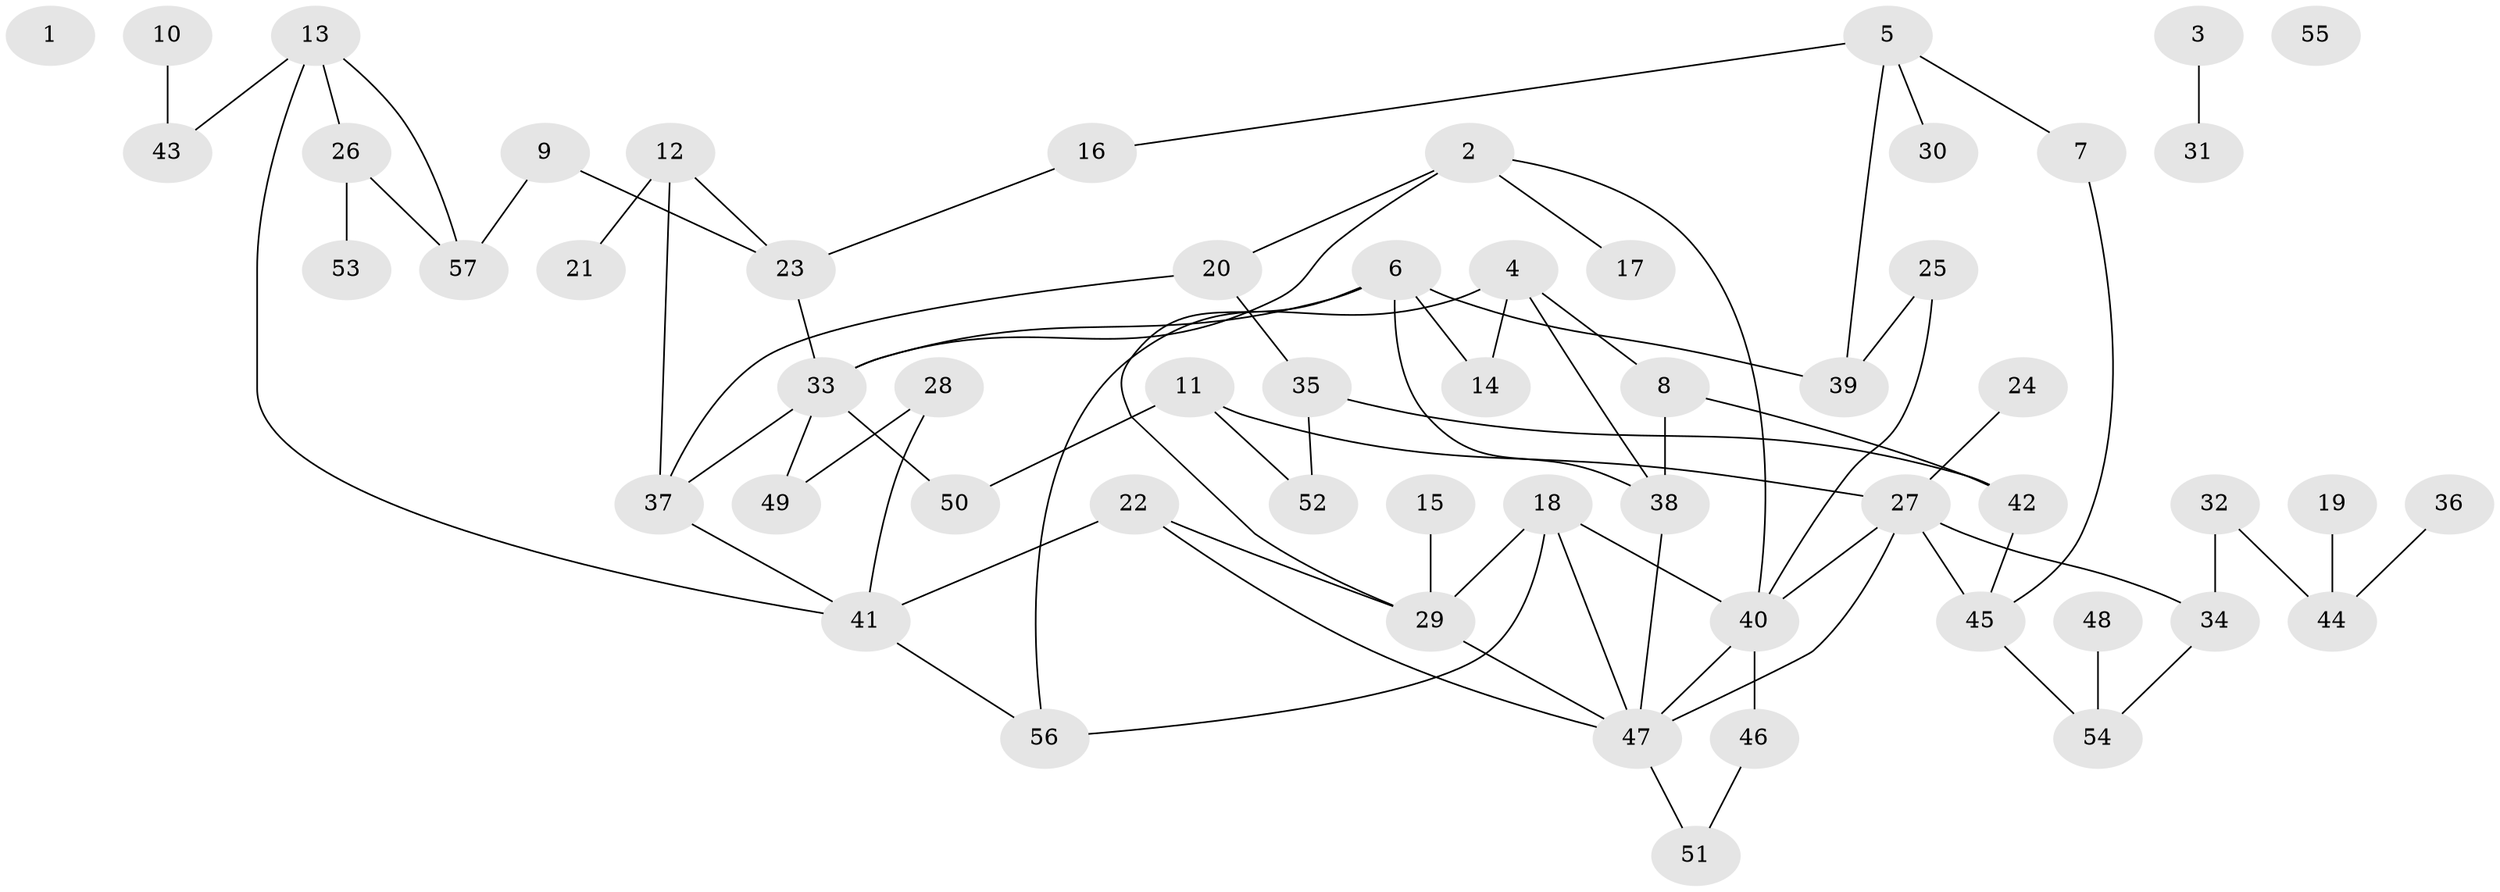 // Generated by graph-tools (version 1.1) at 2025/33/03/09/25 02:33:28]
// undirected, 57 vertices, 78 edges
graph export_dot {
graph [start="1"]
  node [color=gray90,style=filled];
  1;
  2;
  3;
  4;
  5;
  6;
  7;
  8;
  9;
  10;
  11;
  12;
  13;
  14;
  15;
  16;
  17;
  18;
  19;
  20;
  21;
  22;
  23;
  24;
  25;
  26;
  27;
  28;
  29;
  30;
  31;
  32;
  33;
  34;
  35;
  36;
  37;
  38;
  39;
  40;
  41;
  42;
  43;
  44;
  45;
  46;
  47;
  48;
  49;
  50;
  51;
  52;
  53;
  54;
  55;
  56;
  57;
  2 -- 17;
  2 -- 20;
  2 -- 33;
  2 -- 40;
  3 -- 31;
  4 -- 8;
  4 -- 14;
  4 -- 38;
  4 -- 56;
  5 -- 7;
  5 -- 16;
  5 -- 30;
  5 -- 39;
  6 -- 14;
  6 -- 29;
  6 -- 33;
  6 -- 38;
  6 -- 39;
  7 -- 45;
  8 -- 38;
  8 -- 42;
  9 -- 23;
  9 -- 57;
  10 -- 43;
  11 -- 27;
  11 -- 50;
  11 -- 52;
  12 -- 21;
  12 -- 23;
  12 -- 37;
  13 -- 26;
  13 -- 41;
  13 -- 43;
  13 -- 57;
  15 -- 29;
  16 -- 23;
  18 -- 29;
  18 -- 40;
  18 -- 47;
  18 -- 56;
  19 -- 44;
  20 -- 35;
  20 -- 37;
  22 -- 29;
  22 -- 41;
  22 -- 47;
  23 -- 33;
  24 -- 27;
  25 -- 39;
  25 -- 40;
  26 -- 53;
  26 -- 57;
  27 -- 34;
  27 -- 40;
  27 -- 45;
  27 -- 47;
  28 -- 41;
  28 -- 49;
  29 -- 47;
  32 -- 34;
  32 -- 44;
  33 -- 37;
  33 -- 49;
  33 -- 50;
  34 -- 54;
  35 -- 42;
  35 -- 52;
  36 -- 44;
  37 -- 41;
  38 -- 47;
  40 -- 46;
  40 -- 47;
  41 -- 56;
  42 -- 45;
  45 -- 54;
  46 -- 51;
  47 -- 51;
  48 -- 54;
}
